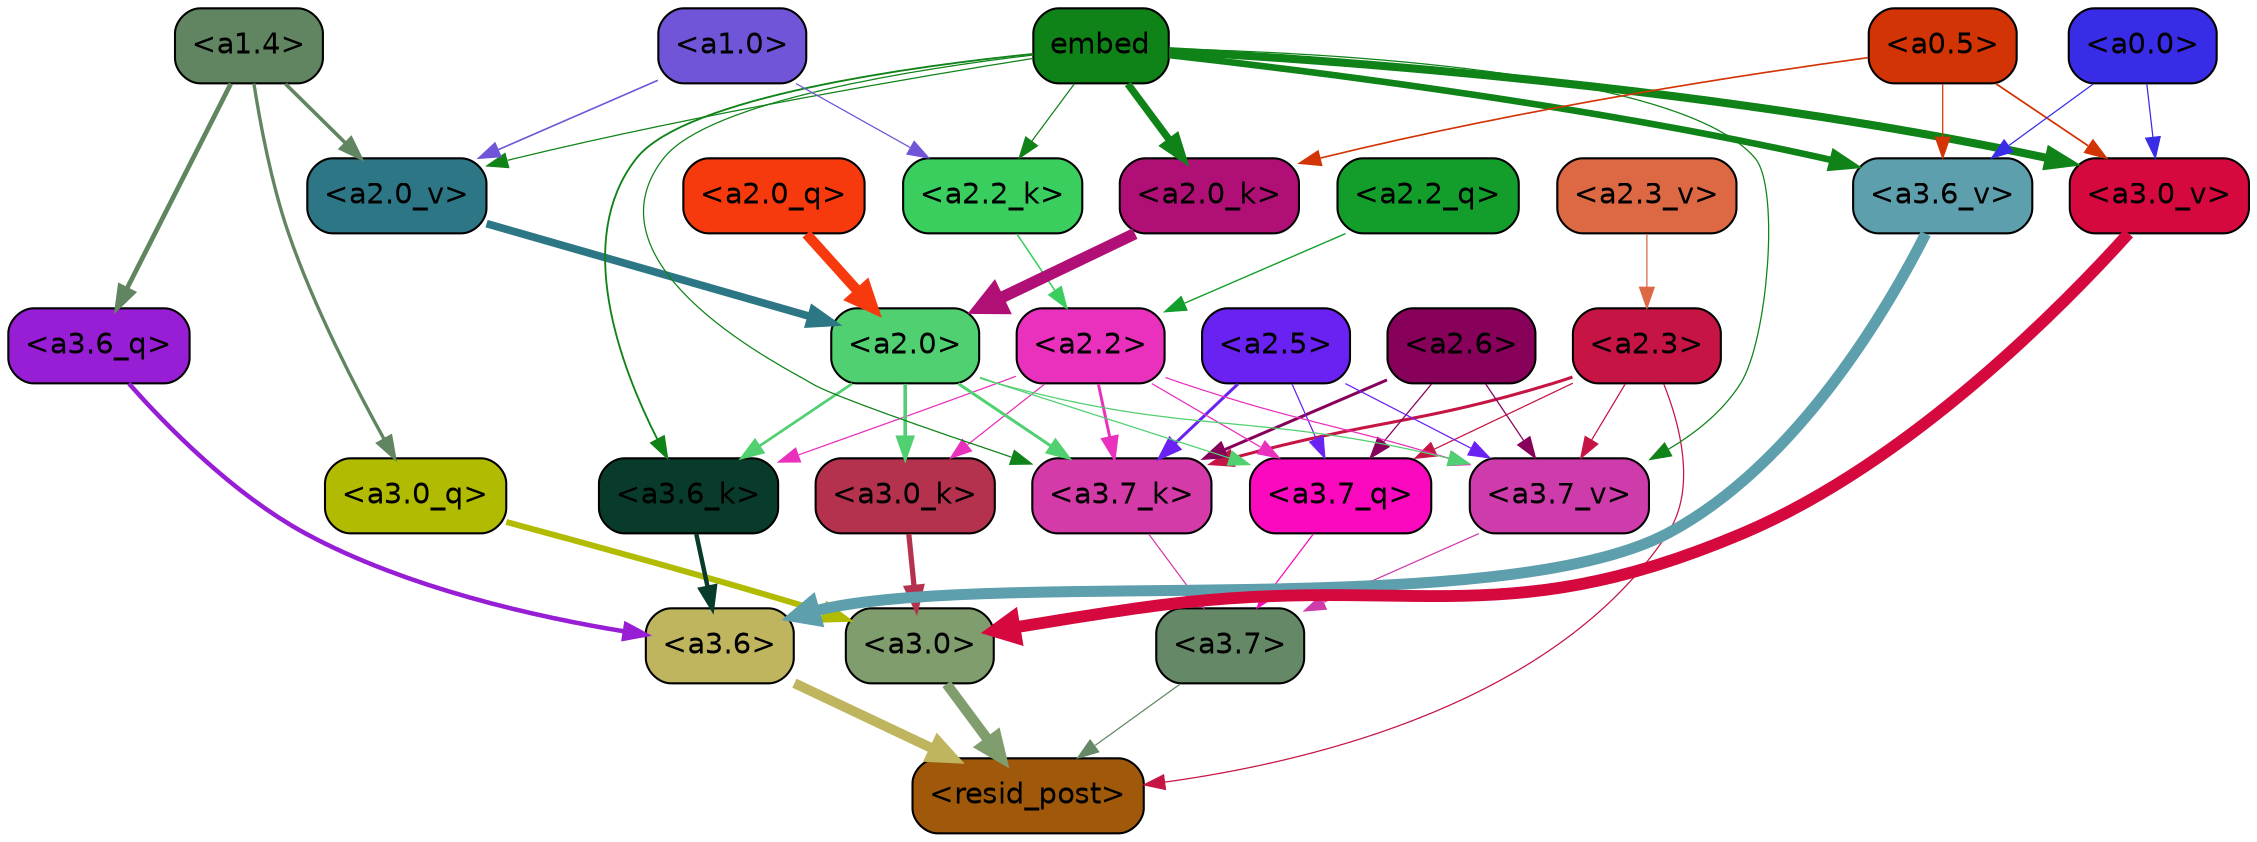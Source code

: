 strict digraph "" {
	graph [bgcolor=transparent,
		layout=dot,
		overlap=false,
		splines=true
	];
	"<a3.7>"	[color=black,
		fillcolor="#658867",
		fontname=Helvetica,
		shape=box,
		style="filled, rounded"];
	"<resid_post>"	[color=black,
		fillcolor="#a0580b",
		fontname=Helvetica,
		shape=box,
		style="filled, rounded"];
	"<a3.7>" -> "<resid_post>"	[color="#658867",
		penwidth=0.6];
	"<a3.6>"	[color=black,
		fillcolor="#c0b55f",
		fontname=Helvetica,
		shape=box,
		style="filled, rounded"];
	"<a3.6>" -> "<resid_post>"	[color="#c0b55f",
		penwidth=4.746312499046326];
	"<a3.0>"	[color=black,
		fillcolor="#809d6d",
		fontname=Helvetica,
		shape=box,
		style="filled, rounded"];
	"<a3.0>" -> "<resid_post>"	[color="#809d6d",
		penwidth=4.896343111991882];
	"<a2.3>"	[color=black,
		fillcolor="#c61545",
		fontname=Helvetica,
		shape=box,
		style="filled, rounded"];
	"<a2.3>" -> "<resid_post>"	[color="#c61545",
		penwidth=0.6];
	"<a3.7_q>"	[color=black,
		fillcolor="#fb09bf",
		fontname=Helvetica,
		shape=box,
		style="filled, rounded"];
	"<a2.3>" -> "<a3.7_q>"	[color="#c61545",
		penwidth=0.6];
	"<a3.7_k>"	[color=black,
		fillcolor="#d43ba8",
		fontname=Helvetica,
		shape=box,
		style="filled, rounded"];
	"<a2.3>" -> "<a3.7_k>"	[color="#c61545",
		penwidth=1.467104621231556];
	"<a3.7_v>"	[color=black,
		fillcolor="#ce3cab",
		fontname=Helvetica,
		shape=box,
		style="filled, rounded"];
	"<a2.3>" -> "<a3.7_v>"	[color="#c61545",
		penwidth=0.6];
	"<a3.7_q>" -> "<a3.7>"	[color="#fb09bf",
		penwidth=0.6];
	"<a3.6_q>"	[color=black,
		fillcolor="#971ed4",
		fontname=Helvetica,
		shape=box,
		style="filled, rounded"];
	"<a3.6_q>" -> "<a3.6>"	[color="#971ed4",
		penwidth=2.160832464694977];
	"<a3.0_q>"	[color=black,
		fillcolor="#b1bb02",
		fontname=Helvetica,
		shape=box,
		style="filled, rounded"];
	"<a3.0_q>" -> "<a3.0>"	[color="#b1bb02",
		penwidth=2.870753765106201];
	"<a3.7_k>" -> "<a3.7>"	[color="#d43ba8",
		penwidth=0.6];
	"<a3.6_k>"	[color=black,
		fillcolor="#083b2b",
		fontname=Helvetica,
		shape=box,
		style="filled, rounded"];
	"<a3.6_k>" -> "<a3.6>"	[color="#083b2b",
		penwidth=2.13908451795578];
	"<a3.0_k>"	[color=black,
		fillcolor="#b4324d",
		fontname=Helvetica,
		shape=box,
		style="filled, rounded"];
	"<a3.0_k>" -> "<a3.0>"	[color="#b4324d",
		penwidth=2.520303964614868];
	"<a3.7_v>" -> "<a3.7>"	[color="#ce3cab",
		penwidth=0.6];
	"<a3.6_v>"	[color=black,
		fillcolor="#5e9fad",
		fontname=Helvetica,
		shape=box,
		style="filled, rounded"];
	"<a3.6_v>" -> "<a3.6>"	[color="#5e9fad",
		penwidth=5.297133803367615];
	"<a3.0_v>"	[color=black,
		fillcolor="#d5093e",
		fontname=Helvetica,
		shape=box,
		style="filled, rounded"];
	"<a3.0_v>" -> "<a3.0>"	[color="#d5093e",
		penwidth=5.680712580680847];
	"<a2.6>"	[color=black,
		fillcolor="#87015a",
		fontname=Helvetica,
		shape=box,
		style="filled, rounded"];
	"<a2.6>" -> "<a3.7_q>"	[color="#87015a",
		penwidth=0.6];
	"<a2.6>" -> "<a3.7_k>"	[color="#87015a",
		penwidth=1.4453159049153328];
	"<a2.6>" -> "<a3.7_v>"	[color="#87015a",
		penwidth=0.6];
	"<a2.5>"	[color=black,
		fillcolor="#6a22f2",
		fontname=Helvetica,
		shape=box,
		style="filled, rounded"];
	"<a2.5>" -> "<a3.7_q>"	[color="#6a22f2",
		penwidth=0.6];
	"<a2.5>" -> "<a3.7_k>"	[color="#6a22f2",
		penwidth=1.4526091292500496];
	"<a2.5>" -> "<a3.7_v>"	[color="#6a22f2",
		penwidth=0.6];
	"<a2.2>"	[color=black,
		fillcolor="#e931bd",
		fontname=Helvetica,
		shape=box,
		style="filled, rounded"];
	"<a2.2>" -> "<a3.7_q>"	[color="#e931bd",
		penwidth=0.6];
	"<a2.2>" -> "<a3.7_k>"	[color="#e931bd",
		penwidth=1.4310357049107552];
	"<a2.2>" -> "<a3.6_k>"	[color="#e931bd",
		penwidth=0.6];
	"<a2.2>" -> "<a3.0_k>"	[color="#e931bd",
		penwidth=0.6];
	"<a2.2>" -> "<a3.7_v>"	[color="#e931bd",
		penwidth=0.6];
	"<a2.0>"	[color=black,
		fillcolor="#50d070",
		fontname=Helvetica,
		shape=box,
		style="filled, rounded"];
	"<a2.0>" -> "<a3.7_q>"	[color="#50d070",
		penwidth=0.6];
	"<a2.0>" -> "<a3.7_k>"	[color="#50d070",
		penwidth=1.4314699843525887];
	"<a2.0>" -> "<a3.6_k>"	[color="#50d070",
		penwidth=1.2950235605239868];
	"<a2.0>" -> "<a3.0_k>"	[color="#50d070",
		penwidth=1.712992787361145];
	"<a2.0>" -> "<a3.7_v>"	[color="#50d070",
		penwidth=0.6];
	"<a1.4>"	[color=black,
		fillcolor="#608560",
		fontname=Helvetica,
		shape=box,
		style="filled, rounded"];
	"<a1.4>" -> "<a3.6_q>"	[color="#608560",
		penwidth=2.2719132900238037];
	"<a1.4>" -> "<a3.0_q>"	[color="#608560",
		penwidth=1.5932877659797668];
	"<a2.0_v>"	[color=black,
		fillcolor="#2d7685",
		fontname=Helvetica,
		shape=box,
		style="filled, rounded"];
	"<a1.4>" -> "<a2.0_v>"	[color="#608560",
		penwidth=1.7291951477527618];
	embed	[color=black,
		fillcolor="#0f8318",
		fontname=Helvetica,
		shape=box,
		style="filled, rounded"];
	embed -> "<a3.7_k>"	[color="#0f8318",
		penwidth=0.6];
	embed -> "<a3.6_k>"	[color="#0f8318",
		penwidth=0.891706109046936];
	embed -> "<a3.7_v>"	[color="#0f8318",
		penwidth=0.6];
	embed -> "<a3.6_v>"	[color="#0f8318",
		penwidth=3.1766927242279053];
	embed -> "<a3.0_v>"	[color="#0f8318",
		penwidth=3.9005755856633186];
	"<a2.2_k>"	[color=black,
		fillcolor="#39ce5e",
		fontname=Helvetica,
		shape=box,
		style="filled, rounded"];
	embed -> "<a2.2_k>"	[color="#0f8318",
		penwidth=0.6];
	"<a2.0_k>"	[color=black,
		fillcolor="#b01076",
		fontname=Helvetica,
		shape=box,
		style="filled, rounded"];
	embed -> "<a2.0_k>"	[color="#0f8318",
		penwidth=3.5067105293273926];
	embed -> "<a2.0_v>"	[color="#0f8318",
		penwidth=0.6];
	"<a0.5>"	[color=black,
		fillcolor="#d23406",
		fontname=Helvetica,
		shape=box,
		style="filled, rounded"];
	"<a0.5>" -> "<a3.6_v>"	[color="#d23406",
		penwidth=0.6];
	"<a0.5>" -> "<a3.0_v>"	[color="#d23406",
		penwidth=0.8493617177009583];
	"<a0.5>" -> "<a2.0_k>"	[color="#d23406",
		penwidth=0.7897228002548218];
	"<a0.0>"	[color=black,
		fillcolor="#392ce6",
		fontname=Helvetica,
		shape=box,
		style="filled, rounded"];
	"<a0.0>" -> "<a3.6_v>"	[color="#392ce6",
		penwidth=0.6];
	"<a0.0>" -> "<a3.0_v>"	[color="#392ce6",
		penwidth=0.6];
	"<a2.2_q>"	[color=black,
		fillcolor="#139e2c",
		fontname=Helvetica,
		shape=box,
		style="filled, rounded"];
	"<a2.2_q>" -> "<a2.2>"	[color="#139e2c",
		penwidth=0.6677633281797171];
	"<a2.0_q>"	[color=black,
		fillcolor="#f63a0e",
		fontname=Helvetica,
		shape=box,
		style="filled, rounded"];
	"<a2.0_q>" -> "<a2.0>"	[color="#f63a0e",
		penwidth=4.966194009408355];
	"<a2.2_k>" -> "<a2.2>"	[color="#39ce5e",
		penwidth=0.7399393804371357];
	"<a2.0_k>" -> "<a2.0>"	[color="#b01076",
		penwidth=5.5817058570683];
	"<a2.3_v>"	[color=black,
		fillcolor="#dc6844",
		fontname=Helvetica,
		shape=box,
		style="filled, rounded"];
	"<a2.3_v>" -> "<a2.3>"	[color="#dc6844",
		penwidth=0.6];
	"<a2.0_v>" -> "<a2.0>"	[color="#2d7685",
		penwidth=3.7102378383278847];
	"<a1.0>"	[color=black,
		fillcolor="#7055d9",
		fontname=Helvetica,
		shape=box,
		style="filled, rounded"];
	"<a1.0>" -> "<a2.2_k>"	[color="#7055d9",
		penwidth=0.6];
	"<a1.0>" -> "<a2.0_v>"	[color="#7055d9",
		penwidth=0.7823128998279572];
}
